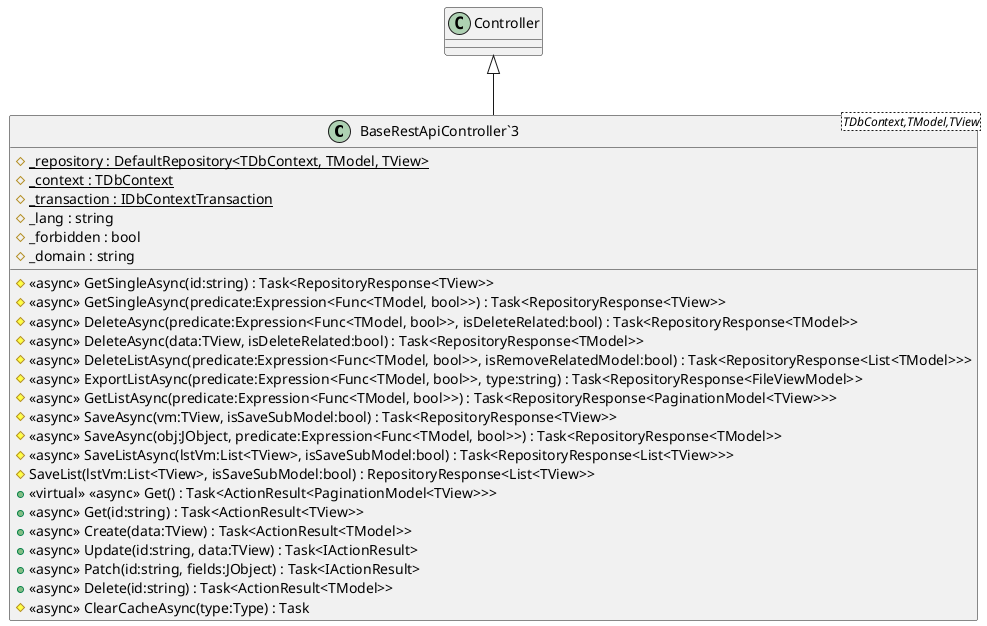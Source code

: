 @startuml
class "BaseRestApiController`3"<TDbContext,TModel,TView> {
    # {static} _repository : DefaultRepository<TDbContext, TModel, TView>
    # {static} _context : TDbContext
    # {static} _transaction : IDbContextTransaction
    # _lang : string
    # _forbidden : bool
    # _domain : string
    # <<async>> GetSingleAsync(id:string) : Task<RepositoryResponse<TView>>
    # <<async>> GetSingleAsync(predicate:Expression<Func<TModel, bool>>) : Task<RepositoryResponse<TView>>
    # <<async>> DeleteAsync(predicate:Expression<Func<TModel, bool>>, isDeleteRelated:bool) : Task<RepositoryResponse<TModel>>
    # <<async>> DeleteAsync(data:TView, isDeleteRelated:bool) : Task<RepositoryResponse<TModel>>
    # <<async>> DeleteListAsync(predicate:Expression<Func<TModel, bool>>, isRemoveRelatedModel:bool) : Task<RepositoryResponse<List<TModel>>>
    # <<async>> ExportListAsync(predicate:Expression<Func<TModel, bool>>, type:string) : Task<RepositoryResponse<FileViewModel>>
    # <<async>> GetListAsync(predicate:Expression<Func<TModel, bool>>) : Task<RepositoryResponse<PaginationModel<TView>>>
    # <<async>> SaveAsync(vm:TView, isSaveSubModel:bool) : Task<RepositoryResponse<TView>>
    # <<async>> SaveAsync(obj:JObject, predicate:Expression<Func<TModel, bool>>) : Task<RepositoryResponse<TModel>>
    # <<async>> SaveListAsync(lstVm:List<TView>, isSaveSubModel:bool) : Task<RepositoryResponse<List<TView>>>
    # SaveList(lstVm:List<TView>, isSaveSubModel:bool) : RepositoryResponse<List<TView>>
    + <<virtual>> <<async>> Get() : Task<ActionResult<PaginationModel<TView>>>
    + <<async>> Get(id:string) : Task<ActionResult<TView>>
    + <<async>> Create(data:TView) : Task<ActionResult<TModel>>
    + <<async>> Update(id:string, data:TView) : Task<IActionResult>
    + <<async>> Patch(id:string, fields:JObject) : Task<IActionResult>
    + <<async>> Delete(id:string) : Task<ActionResult<TModel>>
    # <<async>> ClearCacheAsync(type:Type) : Task
}
Controller <|-- "BaseRestApiController`3"
@enduml

